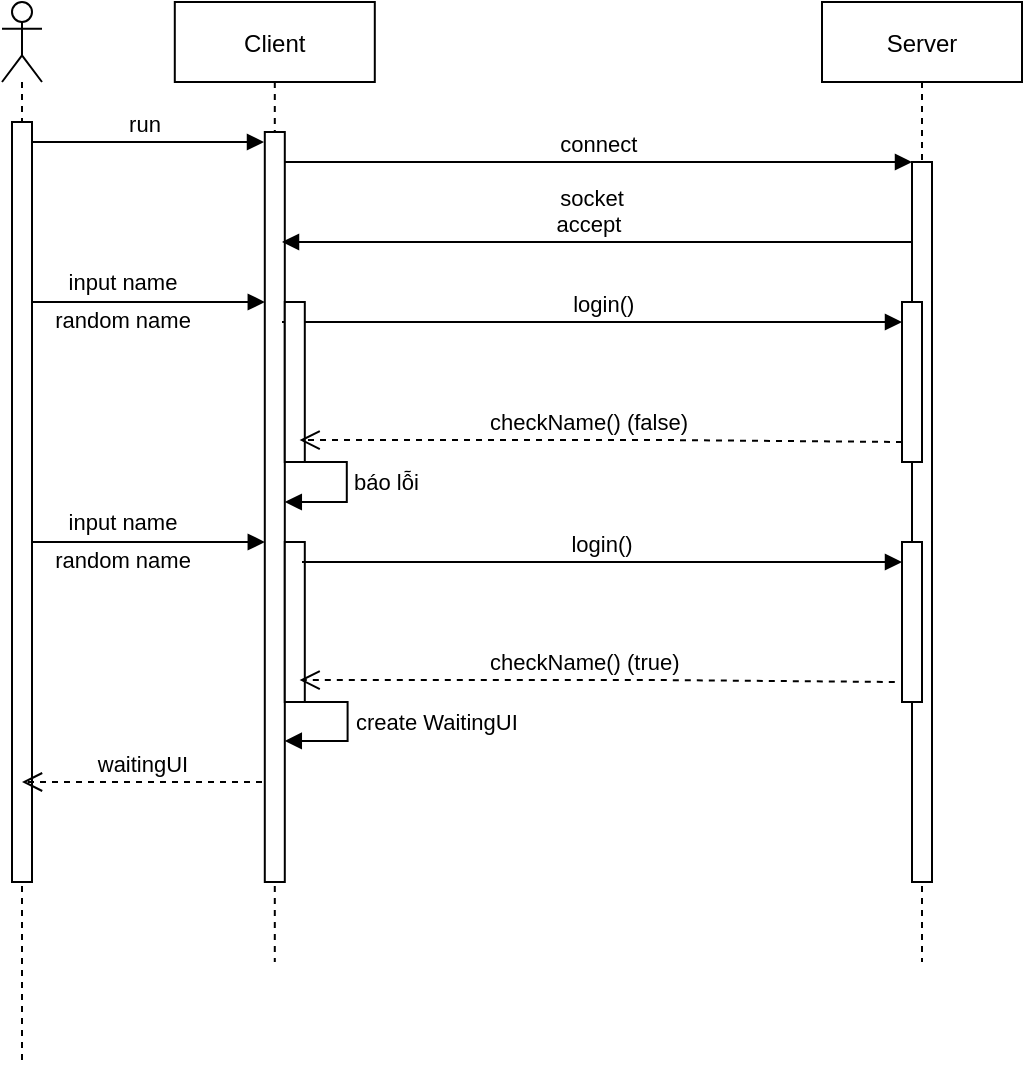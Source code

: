 <mxfile version="15.5.4" type="github">
  <diagram id="kgpKYQtTHZ0yAKxKKP6v" name="Page-1">
    <mxGraphModel dx="1142" dy="500" grid="0" gridSize="10" guides="1" tooltips="1" connect="1" arrows="1" fold="1" page="1" pageScale="1" pageWidth="850" pageHeight="1100" math="0" shadow="0">
      <root>
        <mxCell id="0" />
        <mxCell id="1" parent="0" />
        <mxCell id="3nuBFxr9cyL0pnOWT2aG-1" value="Client" style="shape=umlLifeline;perimeter=lifelinePerimeter;container=1;collapsible=0;recursiveResize=0;rounded=0;shadow=0;strokeWidth=1;" parent="1" vertex="1">
          <mxGeometry x="116.4" y="80" width="100" height="480" as="geometry" />
        </mxCell>
        <mxCell id="3nuBFxr9cyL0pnOWT2aG-2" value="" style="points=[];perimeter=orthogonalPerimeter;rounded=0;shadow=0;strokeWidth=1;" parent="3nuBFxr9cyL0pnOWT2aG-1" vertex="1">
          <mxGeometry x="45" y="65" width="10" height="375" as="geometry" />
        </mxCell>
        <mxCell id="XEL9NCqzSd4EVeQSOwBq-10" value="báo lỗi" style="edgeStyle=orthogonalEdgeStyle;html=1;align=left;spacingLeft=2;endArrow=block;rounded=0;" edge="1" parent="3nuBFxr9cyL0pnOWT2aG-1">
          <mxGeometry x="-0.011" relative="1" as="geometry">
            <mxPoint x="56" y="230" as="sourcePoint" />
            <Array as="points">
              <mxPoint x="86" y="230" />
              <mxPoint x="86" y="250" />
            </Array>
            <mxPoint x="55" y="250" as="targetPoint" />
            <mxPoint as="offset" />
          </mxGeometry>
        </mxCell>
        <mxCell id="XEL9NCqzSd4EVeQSOwBq-23" value="run" style="html=1;verticalAlign=bottom;endArrow=block;rounded=0;" edge="1" parent="3nuBFxr9cyL0pnOWT2aG-1" source="XEL9NCqzSd4EVeQSOwBq-22">
          <mxGeometry width="80" relative="1" as="geometry">
            <mxPoint x="-45.0" y="80" as="sourcePoint" />
            <mxPoint x="44.6" y="70" as="targetPoint" />
          </mxGeometry>
        </mxCell>
        <mxCell id="XEL9NCqzSd4EVeQSOwBq-2" value="" style="points=[];perimeter=orthogonalPerimeter;rounded=0;shadow=0;strokeWidth=1;" vertex="1" parent="3nuBFxr9cyL0pnOWT2aG-1">
          <mxGeometry x="55" y="150" width="10" height="80" as="geometry" />
        </mxCell>
        <mxCell id="XEL9NCqzSd4EVeQSOwBq-11" value="" style="points=[];perimeter=orthogonalPerimeter;rounded=0;shadow=0;strokeWidth=1;" vertex="1" parent="3nuBFxr9cyL0pnOWT2aG-1">
          <mxGeometry x="55.0" y="270" width="10" height="80" as="geometry" />
        </mxCell>
        <mxCell id="XEL9NCqzSd4EVeQSOwBq-12" value="create WaitingUI" style="edgeStyle=orthogonalEdgeStyle;html=1;align=left;spacingLeft=2;endArrow=block;rounded=0;entryX=0.36;entryY=0.971;entryDx=0;entryDy=0;entryPerimeter=0;" edge="1" parent="3nuBFxr9cyL0pnOWT2aG-1">
          <mxGeometry x="-0.011" relative="1" as="geometry">
            <mxPoint x="56.4" y="350" as="sourcePoint" />
            <Array as="points">
              <mxPoint x="86.4" y="350" />
              <mxPoint x="86.4" y="370" />
            </Array>
            <mxPoint x="55.0" y="369.49" as="targetPoint" />
            <mxPoint as="offset" />
          </mxGeometry>
        </mxCell>
        <mxCell id="XEL9NCqzSd4EVeQSOwBq-25" value="" style="html=1;verticalAlign=bottom;endArrow=block;rounded=0;" edge="1" parent="3nuBFxr9cyL0pnOWT2aG-1">
          <mxGeometry x="0.157" y="10" width="80" relative="1" as="geometry">
            <mxPoint x="-76.9" y="150" as="sourcePoint" />
            <mxPoint x="45" y="150" as="targetPoint" />
            <mxPoint as="offset" />
          </mxGeometry>
        </mxCell>
        <mxCell id="XEL9NCqzSd4EVeQSOwBq-26" value="input name" style="edgeLabel;html=1;align=center;verticalAlign=middle;resizable=0;points=[];" vertex="1" connectable="0" parent="XEL9NCqzSd4EVeQSOwBq-25">
          <mxGeometry x="0.158" y="6" relative="1" as="geometry">
            <mxPoint x="-20" y="-4" as="offset" />
          </mxGeometry>
        </mxCell>
        <mxCell id="XEL9NCqzSd4EVeQSOwBq-27" value="random name" style="edgeLabel;html=1;align=center;verticalAlign=middle;resizable=0;points=[];" vertex="1" connectable="0" parent="XEL9NCqzSd4EVeQSOwBq-25">
          <mxGeometry x="-0.383" y="-9" relative="1" as="geometry">
            <mxPoint x="13" as="offset" />
          </mxGeometry>
        </mxCell>
        <mxCell id="XEL9NCqzSd4EVeQSOwBq-28" value="" style="html=1;verticalAlign=bottom;endArrow=block;rounded=0;" edge="1" parent="3nuBFxr9cyL0pnOWT2aG-1">
          <mxGeometry x="0.157" y="10" width="80" relative="1" as="geometry">
            <mxPoint x="-76.9" y="270" as="sourcePoint" />
            <mxPoint x="45.0" y="270" as="targetPoint" />
            <mxPoint as="offset" />
          </mxGeometry>
        </mxCell>
        <mxCell id="XEL9NCqzSd4EVeQSOwBq-29" value="input name" style="edgeLabel;html=1;align=center;verticalAlign=middle;resizable=0;points=[];" vertex="1" connectable="0" parent="XEL9NCqzSd4EVeQSOwBq-28">
          <mxGeometry x="0.158" y="6" relative="1" as="geometry">
            <mxPoint x="-20" y="-4" as="offset" />
          </mxGeometry>
        </mxCell>
        <mxCell id="XEL9NCqzSd4EVeQSOwBq-30" value="random name" style="edgeLabel;html=1;align=center;verticalAlign=middle;resizable=0;points=[];" vertex="1" connectable="0" parent="XEL9NCqzSd4EVeQSOwBq-28">
          <mxGeometry x="-0.383" y="-9" relative="1" as="geometry">
            <mxPoint x="13" as="offset" />
          </mxGeometry>
        </mxCell>
        <mxCell id="3nuBFxr9cyL0pnOWT2aG-5" value="Server" style="shape=umlLifeline;perimeter=lifelinePerimeter;container=1;collapsible=0;recursiveResize=0;rounded=0;shadow=0;strokeWidth=1;" parent="1" vertex="1">
          <mxGeometry x="440" y="80" width="100" height="480" as="geometry" />
        </mxCell>
        <mxCell id="3nuBFxr9cyL0pnOWT2aG-6" value="" style="points=[];perimeter=orthogonalPerimeter;rounded=0;shadow=0;strokeWidth=1;" parent="3nuBFxr9cyL0pnOWT2aG-5" vertex="1">
          <mxGeometry x="45" y="80" width="10" height="360" as="geometry" />
        </mxCell>
        <mxCell id="XEL9NCqzSd4EVeQSOwBq-5" value="" style="points=[];perimeter=orthogonalPerimeter;rounded=0;shadow=0;strokeWidth=1;" vertex="1" parent="3nuBFxr9cyL0pnOWT2aG-5">
          <mxGeometry x="40" y="150" width="10" height="80" as="geometry" />
        </mxCell>
        <mxCell id="XEL9NCqzSd4EVeQSOwBq-13" value="" style="points=[];perimeter=orthogonalPerimeter;rounded=0;shadow=0;strokeWidth=1;" vertex="1" parent="3nuBFxr9cyL0pnOWT2aG-5">
          <mxGeometry x="40" y="270" width="10" height="80" as="geometry" />
        </mxCell>
        <mxCell id="3nuBFxr9cyL0pnOWT2aG-7" value="checkName() (false)" style="verticalAlign=bottom;endArrow=open;dashed=1;endSize=8;shadow=0;strokeWidth=1;entryX=0.74;entryY=0.863;entryDx=0;entryDy=0;entryPerimeter=0;" parent="1" target="XEL9NCqzSd4EVeQSOwBq-2" edge="1">
          <mxGeometry x="0.04" relative="1" as="geometry">
            <mxPoint x="275" y="236" as="targetPoint" />
            <mxPoint x="480" y="300" as="sourcePoint" />
            <Array as="points">
              <mxPoint x="360" y="299" />
            </Array>
            <mxPoint as="offset" />
          </mxGeometry>
        </mxCell>
        <mxCell id="3nuBFxr9cyL0pnOWT2aG-8" value="connect" style="verticalAlign=bottom;endArrow=block;entryX=0;entryY=0;shadow=0;strokeWidth=1;" parent="1" source="3nuBFxr9cyL0pnOWT2aG-2" target="3nuBFxr9cyL0pnOWT2aG-6" edge="1">
          <mxGeometry relative="1" as="geometry">
            <mxPoint x="275" y="160" as="sourcePoint" />
          </mxGeometry>
        </mxCell>
        <mxCell id="3nuBFxr9cyL0pnOWT2aG-9" value="socket &#xa;accept " style="verticalAlign=bottom;endArrow=block;shadow=0;strokeWidth=1;" parent="1" source="3nuBFxr9cyL0pnOWT2aG-6" edge="1">
          <mxGeometry x="0.016" relative="1" as="geometry">
            <mxPoint x="240" y="200" as="sourcePoint" />
            <mxPoint x="170" y="200" as="targetPoint" />
            <mxPoint as="offset" />
          </mxGeometry>
        </mxCell>
        <mxCell id="XEL9NCqzSd4EVeQSOwBq-4" value="login()" style="verticalAlign=bottom;endArrow=block;shadow=0;strokeWidth=1;startArrow=none;" edge="1" parent="1" source="XEL9NCqzSd4EVeQSOwBq-2">
          <mxGeometry relative="1" as="geometry">
            <mxPoint x="170" y="240" as="sourcePoint" />
            <mxPoint x="480" y="240" as="targetPoint" />
          </mxGeometry>
        </mxCell>
        <mxCell id="XEL9NCqzSd4EVeQSOwBq-14" value="checkName() (true)" style="verticalAlign=bottom;endArrow=open;dashed=1;endSize=8;shadow=0;strokeWidth=1;entryX=0.74;entryY=0.863;entryDx=0;entryDy=0;entryPerimeter=0;" edge="1" parent="1" target="XEL9NCqzSd4EVeQSOwBq-11">
          <mxGeometry x="0.04" relative="1" as="geometry">
            <mxPoint x="271.4" y="356" as="targetPoint" />
            <mxPoint x="476.4" y="420" as="sourcePoint" />
            <Array as="points">
              <mxPoint x="356.4" y="419" />
            </Array>
            <mxPoint as="offset" />
          </mxGeometry>
        </mxCell>
        <mxCell id="XEL9NCqzSd4EVeQSOwBq-15" value="login()" style="verticalAlign=bottom;endArrow=block;shadow=0;strokeWidth=1;" edge="1" parent="1">
          <mxGeometry relative="1" as="geometry">
            <mxPoint x="180" y="360" as="sourcePoint" />
            <mxPoint x="480" y="360" as="targetPoint" />
          </mxGeometry>
        </mxCell>
        <mxCell id="XEL9NCqzSd4EVeQSOwBq-22" value="" style="shape=umlLifeline;participant=umlActor;perimeter=lifelinePerimeter;whiteSpace=wrap;html=1;container=1;collapsible=0;recursiveResize=0;verticalAlign=top;spacingTop=36;outlineConnect=0;" vertex="1" parent="1">
          <mxGeometry x="30" y="80" width="20" height="530" as="geometry" />
        </mxCell>
        <mxCell id="XEL9NCqzSd4EVeQSOwBq-42" value="" style="html=1;points=[];perimeter=orthogonalPerimeter;" vertex="1" parent="XEL9NCqzSd4EVeQSOwBq-22">
          <mxGeometry x="5" y="60" width="10" height="380" as="geometry" />
        </mxCell>
        <mxCell id="XEL9NCqzSd4EVeQSOwBq-24" value="" style="verticalAlign=bottom;endArrow=none;shadow=0;strokeWidth=1;" edge="1" parent="1" target="XEL9NCqzSd4EVeQSOwBq-2">
          <mxGeometry relative="1" as="geometry">
            <mxPoint x="170" y="240" as="sourcePoint" />
            <mxPoint x="480" y="240" as="targetPoint" />
          </mxGeometry>
        </mxCell>
        <mxCell id="XEL9NCqzSd4EVeQSOwBq-41" value="waitingUI" style="html=1;verticalAlign=bottom;endArrow=open;dashed=1;endSize=8;rounded=0;" edge="1" parent="1">
          <mxGeometry x="-0.004" relative="1" as="geometry">
            <mxPoint x="160" y="470" as="sourcePoint" />
            <mxPoint x="40" y="470" as="targetPoint" />
            <mxPoint as="offset" />
          </mxGeometry>
        </mxCell>
      </root>
    </mxGraphModel>
  </diagram>
</mxfile>
